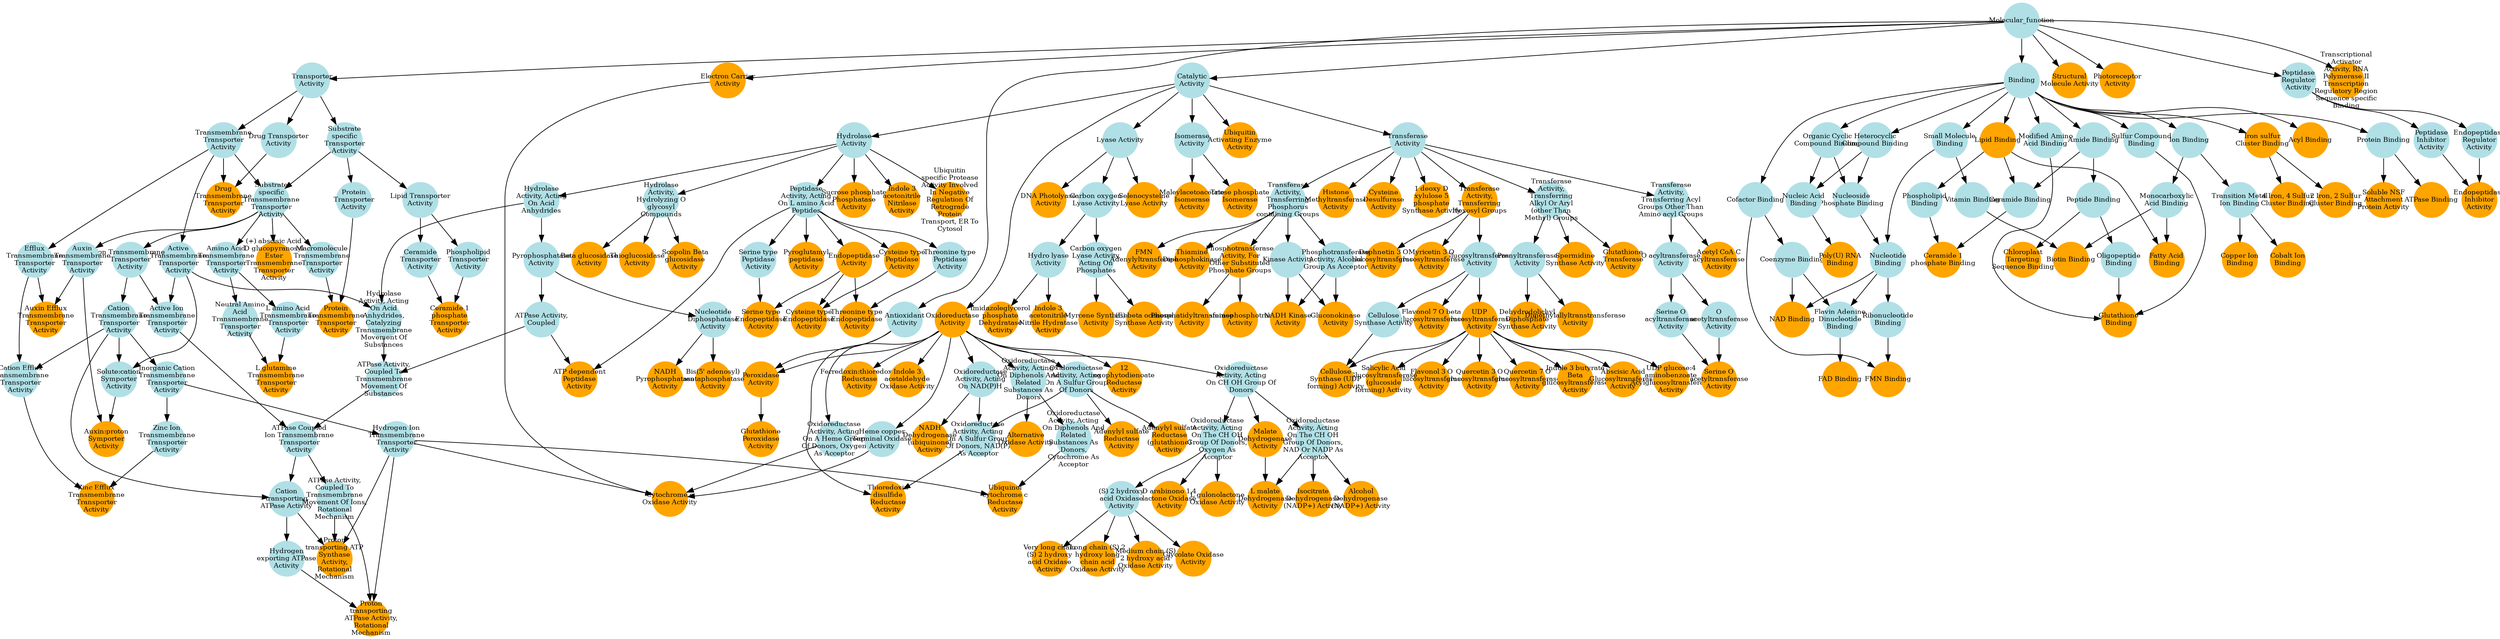 digraph {
1 [style="filled", fixedsize="true", fontsize="10", shape="circle", width="0.75", fillcolor="powderblue", label="Molecular_function", color="transparent"];
2 [style="filled", fixedsize="true", fontsize="10", shape="circle", width="0.75", fillcolor="powderblue", label="Catalytic
Activity", color="transparent"];
3 [style="filled", fixedsize="true", fontsize="10", shape="circle", width="0.75", fillcolor="powderblue", label="Transferase
Activity", color="transparent"];
4 [style="filled", fixedsize="true", fontsize="10", shape="circle", width="0.75", fillcolor="orange", label="Transferase
Activity,
Transferring
Hexosyl Groups", color="transparent"];
5 [style="filled", fixedsize="true", fontsize="10", shape="circle", width="0.75", fillcolor="powderblue", label="Glucosyltransferase
Activity", color="transparent"];
6 [style="filled", fixedsize="true", fontsize="10", shape="circle", width="0.75", fillcolor="orange", label="UDP
glucosyltransferase
Activity", color="transparent"];
7 [style="filled", fixedsize="true", fontsize="10", shape="circle", width="0.75", fillcolor="orange", label="Flavonol 3 O
glucosyltransferase
Activity", color="transparent"];
8 [style="filled", fixedsize="true", fontsize="10", shape="circle", width="0.75", fillcolor="orange", label="Quercetin 3 O
glucosyltransferase
Activity", color="transparent"];
9 [style="filled", fixedsize="true", fontsize="10", shape="circle", width="0.75", fillcolor="orange", label="Quercetin 7 O
glucosyltransferase
Activity", color="transparent"];
10 [style="filled", fixedsize="true", fontsize="10", shape="circle", width="0.75", fillcolor="orange", label="Daphnetin 3 O
glucosyltransferase
Activity", color="transparent"];
11 [style="filled", fixedsize="true", fontsize="10", shape="circle", width="0.75", fillcolor="orange", label="Myricetin 3 O
glucosyltransferase
Activity", color="transparent"];
12 [style="filled", fixedsize="true", fontsize="10", shape="circle", width="0.75", fillcolor="powderblue", label="Transferase
Activity,
Transferring
Alkyl Or Aryl
(other Than
Methyl) Groups", color="transparent"];
13 [style="filled", fixedsize="true", fontsize="10", shape="circle", width="0.75", fillcolor="orange", label="Glutathione
Transferase
Activity", color="transparent"];
14 [style="filled", fixedsize="true", fontsize="10", shape="circle", width="0.75", fillcolor="powderblue", label="Hydrolase
Activity", color="transparent"];
15 [style="filled", fixedsize="true", fontsize="10", shape="circle", width="0.75", fillcolor="powderblue", label="Peptidase
Activity, Acting
On L amino Acid
Peptides", color="transparent"];
16 [style="filled", fixedsize="true", fontsize="10", shape="circle", width="0.75", fillcolor="orange", label="Cysteine type
Peptidase
Activity", color="transparent"];
17 [style="filled", fixedsize="true", fontsize="10", shape="circle", width="0.75", fillcolor="powderblue", label="Binding", color="transparent"];
18 [style="filled", fixedsize="true", fontsize="10", shape="circle", width="0.75", fillcolor="powderblue", label="Ion Binding", color="transparent"];
19 [style="filled", fixedsize="true", fontsize="10", shape="circle", width="0.75", fillcolor="powderblue", label="Transition Metal
Ion Binding", color="transparent"];
20 [style="filled", fixedsize="true", fontsize="10", shape="circle", width="0.75", fillcolor="orange", label="Copper Ion
Binding", color="transparent"];
21 [style="filled", fixedsize="true", fontsize="10", shape="circle", width="0.75", fillcolor="orange", label="Oxidoreductase
Activity", color="transparent"];
22 [style="filled", fixedsize="true", fontsize="10", shape="circle", width="0.75", fillcolor="orange", label="Iron sulfur
Cluster Binding", color="transparent"];
23 [style="filled", fixedsize="true", fontsize="10", shape="circle", width="0.75", fillcolor="orange", label="2 Iron, 2 Sulfur
Cluster Binding", color="transparent"];
24 [style="filled", fixedsize="true", fontsize="10", shape="circle", width="0.75", fillcolor="orange", label="Endopeptidase
Activity", color="transparent"];
25 [style="filled", fixedsize="true", fontsize="10", shape="circle", width="0.75", fillcolor="orange", label="Cysteine type
Endopeptidase
Activity", color="transparent"];
26 [style="filled", fixedsize="true", fontsize="10", shape="circle", width="0.75", fillcolor="powderblue", label="Transporter
Activity", color="transparent"];
27 [style="filled", fixedsize="true", fontsize="10", shape="circle", width="0.75", fillcolor="powderblue", label="Transmembrane
Transporter
Activity", color="transparent"];
28 [style="filled", fixedsize="true", fontsize="10", shape="circle", width="0.75", fillcolor="powderblue", label="Substrate
specific
Transporter
Activity", color="transparent"];
29 [style="filled", fixedsize="true", fontsize="10", shape="circle", width="0.75", fillcolor="powderblue", label="Substrate
specific
Transmembrane
Transporter
Activity", color="transparent"];
30 [style="filled", fixedsize="true", fontsize="10", shape="circle", width="0.75", fillcolor="powderblue", label="Ion Transmembrane
Transporter
Activity", color="transparent"];
31 [style="filled", fixedsize="true", fontsize="10", shape="circle", width="0.75", fillcolor="powderblue", label="Cation
Transmembrane
Transporter
Activity", color="transparent"];
32 [style="filled", fixedsize="true", fontsize="10", shape="circle", width="0.75", fillcolor="powderblue", label="Active
Transmembrane
Transporter
Activity", color="transparent"];
33 [style="filled", fixedsize="true", fontsize="10", shape="circle", width="0.75", fillcolor="powderblue", label="Solute:cation
Symporter
Activity", color="transparent"];
34 [style="filled", fixedsize="true", fontsize="10", shape="circle", width="0.75", fillcolor="powderblue", label="Auxin
Transmembrane
Transporter
Activity", color="transparent"];
35 [style="filled", fixedsize="true", fontsize="10", shape="circle", width="0.75", fillcolor="orange", label="Auxin:proton
Symporter
Activity", color="transparent"];
36 [style="filled", fixedsize="true", fontsize="10", shape="circle", width="0.75", fillcolor="powderblue", label="Antioxidant
Activity", color="transparent"];
37 [style="filled", fixedsize="true", fontsize="10", shape="circle", width="0.75", fillcolor="orange", label="Peroxidase
Activity", color="transparent"];
38 [style="filled", fixedsize="true", fontsize="10", shape="circle", width="0.75", fillcolor="powderblue", label="Protein Binding", color="transparent"];
39 [style="filled", fixedsize="true", fontsize="10", shape="circle", width="0.75", fillcolor="orange", label="ATPase Binding", color="transparent"];
40 [style="filled", fixedsize="true", fontsize="10", shape="circle", width="0.75", fillcolor="orange", label="Indole 3 butyrate
Beta
glucosyltransferase
Activity", color="transparent"];
41 [style="filled", fixedsize="true", fontsize="10", shape="circle", width="0.75", fillcolor="powderblue", label="Oxidoreductase
Activity, Acting
On CH OH Group Of
Donors", color="transparent"];
42 [style="filled", fixedsize="true", fontsize="10", shape="circle", width="0.75", fillcolor="powderblue", label="Oxidoreductase
Activity, Acting
On The CH OH
Group Of Donors,
Oxygen As
Acceptor", color="transparent"];
43 [style="filled", fixedsize="true", fontsize="10", shape="circle", width="0.75", fillcolor="orange", label="D arabinono 1,4
lactone Oxidase
Activity", color="transparent"];
44 [style="filled", fixedsize="true", fontsize="10", shape="circle", width="0.75", fillcolor="powderblue", label="Hydrolase
Activity, Acting
On Acid
Anhydrides", color="transparent"];
45 [style="filled", fixedsize="true", fontsize="10", shape="circle", width="0.75", fillcolor="powderblue", label="Pyrophosphatase
Activity", color="transparent"];
46 [style="filled", fixedsize="true", fontsize="10", shape="circle", width="0.75", fillcolor="powderblue", label="ATPase Activity,
Coupled", color="transparent"];
47 [style="filled", fixedsize="true", fontsize="10", shape="circle", width="0.75", fillcolor="orange", label="ATP dependent
Peptidase
Activity", color="transparent"];
48 [style="filled", fixedsize="true", fontsize="10", shape="circle", width="0.75", fillcolor="powderblue", label="Inorganic Cation
Transmembrane
Transporter
Activity", color="transparent"];
49 [style="filled", fixedsize="true", fontsize="10", shape="circle", width="0.75", fillcolor="powderblue", label="Hydrogen Ion
Transmembrane
Transporter
Activity", color="transparent"];
50 [style="filled", fixedsize="true", fontsize="10", shape="circle", width="0.75", fillcolor="powderblue", label="Active Ion
Transmembrane
Transporter
Activity", color="transparent"];
51 [style="filled", fixedsize="true", fontsize="10", shape="circle", width="0.75", fillcolor="powderblue", label="Hydrolase
Activity, Acting
On Acid
Anhydrides,
Catalyzing
Transmembrane
Movement Of
Substances", color="transparent"];
52 [style="filled", fixedsize="true", fontsize="10", shape="circle", width="0.75", fillcolor="powderblue", label="ATPase Activity,
Coupled To
Transmembrane
Movement Of
Substances", color="transparent"];
53 [style="filled", fixedsize="true", fontsize="10", shape="circle", width="0.75", fillcolor="powderblue", label="ATPase Coupled
Ion Transmembrane
Transporter
Activity", color="transparent"];
54 [style="filled", fixedsize="true", fontsize="10", shape="circle", width="0.75", fillcolor="powderblue", label="Cation
transporting
ATPase Activity", color="transparent"];
55 [style="filled", fixedsize="true", fontsize="10", shape="circle", width="0.75", fillcolor="powderblue", label="Hydrogen
exporting ATPase
Activity", color="transparent"];
56 [style="filled", fixedsize="true", fontsize="10", shape="circle", width="0.75", fillcolor="powderblue", label="ATPase Activity,
Coupled To
Transmembrane
Movement Of Ions,
Rotational
Mechanism", color="transparent"];
57 [style="filled", fixedsize="true", fontsize="10", shape="circle", width="0.75", fillcolor="orange", label="Proton
transporting
ATPase Activity,
Rotational
Mechanism", color="transparent"];
58 [style="filled", fixedsize="true", fontsize="10", shape="circle", width="0.75", fillcolor="powderblue", label="Small Molecule
Binding", color="transparent"];
59 [style="filled", fixedsize="true", fontsize="10", shape="circle", width="0.75", fillcolor="powderblue", label="Organic Cyclic
Compound Binding", color="transparent"];
60 [style="filled", fixedsize="true", fontsize="10", shape="circle", width="0.75", fillcolor="powderblue", label="Heterocyclic
Compound Binding", color="transparent"];
61 [style="filled", fixedsize="true", fontsize="10", shape="circle", width="0.75", fillcolor="powderblue", label="Nucleoside
Phosphate Binding", color="transparent"];
62 [style="filled", fixedsize="true", fontsize="10", shape="circle", width="0.75", fillcolor="powderblue", label="Nucleotide
Binding", color="transparent"];
63 [style="filled", fixedsize="true", fontsize="10", shape="circle", width="0.75", fillcolor="powderblue", label="Cofactor Binding", color="transparent"];
64 [style="filled", fixedsize="true", fontsize="10", shape="circle", width="0.75", fillcolor="powderblue", label="Coenzyme Binding", color="transparent"];
65 [style="filled", fixedsize="true", fontsize="10", shape="circle", width="0.75", fillcolor="orange", label="NAD Binding", color="transparent"];
66 [style="filled", fixedsize="true", fontsize="10", shape="circle", width="0.75", fillcolor="powderblue", label="Oxidoreductase
Activity, Acting
On The CH OH
Group Of Donors,
NAD Or NADP As
Acceptor", color="transparent"];
67 [style="filled", fixedsize="true", fontsize="10", shape="circle", width="0.75", fillcolor="orange", label="Isocitrate
Dehydrogenase
(NADP+) Activity", color="transparent"];
68 [style="filled", fixedsize="true", fontsize="10", shape="circle", width="0.75", fillcolor="powderblue", label="Lyase Activity", color="transparent"];
69 [style="filled", fixedsize="true", fontsize="10", shape="circle", width="0.75", fillcolor="powderblue", label="Carbon oxygen
Lyase Activity", color="transparent"];
70 [style="filled", fixedsize="true", fontsize="10", shape="circle", width="0.75", fillcolor="powderblue", label="Carbon oxygen
Lyase Activity,
Acting On
Phosphates", color="transparent"];
71 [style="filled", fixedsize="true", fontsize="10", shape="circle", width="0.75", fillcolor="orange", label="(E) beta ocimene
Synthase Activity", color="transparent"];
72 [style="filled", fixedsize="true", fontsize="10", shape="circle", width="0.75", fillcolor="orange", label="Myrcene Synthase
Activity", color="transparent"];
73 [style="filled", fixedsize="true", fontsize="10", shape="circle", width="0.75", fillcolor="orange", label="Flavonol 7 O beta
glucosyltransferase
Activity", color="transparent"];
74 [style="filled", fixedsize="true", fontsize="10", shape="circle", width="0.75", fillcolor="powderblue", label="Zinc Ion
Transmembrane
Transporter
Activity", color="transparent"];
75 [style="filled", fixedsize="true", fontsize="10", shape="circle", width="0.75", fillcolor="powderblue", label="Efflux
Transmembrane
Transporter
Activity", color="transparent"];
76 [style="filled", fixedsize="true", fontsize="10", shape="circle", width="0.75", fillcolor="powderblue", label="Cation Efflux
Transmembrane
Transporter
Activity", color="transparent"];
77 [style="filled", fixedsize="true", fontsize="10", shape="circle", width="0.75", fillcolor="orange", label="Zinc Efflux
Transmembrane
Transporter
Activity", color="transparent"];
78 [style="filled", fixedsize="true", fontsize="10", shape="circle", width="0.75", fillcolor="powderblue", label="Oxidoreductase
Activity, Acting
On NAD(P)H", color="transparent"];
79 [style="filled", fixedsize="true", fontsize="10", shape="circle", width="0.75", fillcolor="powderblue", label="Oxidoreductase
Activity, Acting
On A Sulfur Group
Of Donors", color="transparent"];
80 [style="filled", fixedsize="true", fontsize="10", shape="circle", width="0.75", fillcolor="powderblue", label="Oxidoreductase
Activity, Acting
On A Sulfur Group
Of Donors, NAD(P)
As Acceptor", color="transparent"];
81 [style="filled", fixedsize="true", fontsize="10", shape="circle", width="0.75", fillcolor="orange", label="Thioredoxin
disulfide
Reductase
Activity", color="transparent"];
82 [style="filled", fixedsize="true", fontsize="10", shape="circle", width="0.75", fillcolor="orange", label="NADH
Dehydrogenase
(ubiquinone)
Activity", color="transparent"];
83 [style="filled", fixedsize="true", fontsize="10", shape="circle", width="0.75", fillcolor="orange", label="L gulonolactone
Oxidase Activity", color="transparent"];
84 [style="filled", fixedsize="true", fontsize="10", shape="circle", width="0.75", fillcolor="powderblue", label="Threonine type
Peptidase
Activity", color="transparent"];
85 [style="filled", fixedsize="true", fontsize="10", shape="circle", width="0.75", fillcolor="orange", label="Threonine type
Endopeptidase
Activity", color="transparent"];
86 [style="filled", fixedsize="true", fontsize="10", shape="circle", width="0.75", fillcolor="orange", label="Lipid Binding", color="transparent"];
87 [style="filled", fixedsize="true", fontsize="10", shape="circle", width="0.75", fillcolor="orange", label="Structural
Molecule Activity", color="transparent"];
88 [style="filled", fixedsize="true", fontsize="10", shape="circle", width="0.75", fillcolor="powderblue", label="(S) 2 hydroxy
acid Oxidase
Activity", color="transparent"];
89 [style="filled", fixedsize="true", fontsize="10", shape="circle", width="0.75", fillcolor="orange", label="Very long chain
(S) 2 hydroxy
acid Oxidase
Activity", color="transparent"];
90 [style="filled", fixedsize="true", fontsize="10", shape="circle", width="0.75", fillcolor="orange", label="Long chain (S) 2
hydroxy long
chain acid
Oxidase Activity", color="transparent"];
91 [style="filled", fixedsize="true", fontsize="10", shape="circle", width="0.75", fillcolor="orange", label="Medium chain (S)
2 hydroxy acid
Oxidase Activity", color="transparent"];
92 [style="filled", fixedsize="true", fontsize="10", shape="circle", width="0.75", fillcolor="powderblue", label="Amino Acid
Transmembrane
Transporter
Activity", color="transparent"];
93 [style="filled", fixedsize="true", fontsize="10", shape="circle", width="0.75", fillcolor="powderblue", label="Neutral Amino
Acid
Transmembrane
Transporter
Activity", color="transparent"];
94 [style="filled", fixedsize="true", fontsize="10", shape="circle", width="0.75", fillcolor="powderblue", label="L amino Acid
Transmembrane
Transporter
Activity", color="transparent"];
95 [style="filled", fixedsize="true", fontsize="10", shape="circle", width="0.75", fillcolor="orange", label="L glutamine
Transmembrane
Transporter
Activity", color="transparent"];
96 [style="filled", fixedsize="true", fontsize="10", shape="circle", width="0.75", fillcolor="orange", label="12
oxophytodienoate
Reductase
Activity", color="transparent"];
97 [style="filled", fixedsize="true", fontsize="10", shape="circle", width="0.75", fillcolor="powderblue", label="Phospholipid
Binding", color="transparent"];
98 [style="filled", fixedsize="true", fontsize="10", shape="circle", width="0.75", fillcolor="powderblue", label="Amide Binding", color="transparent"];
99 [style="filled", fixedsize="true", fontsize="10", shape="circle", width="0.75", fillcolor="powderblue", label="Ceramide Binding", color="transparent"];
100 [style="filled", fixedsize="true", fontsize="10", shape="circle", width="0.75", fillcolor="orange", label="Ceramide 1
phosphate Binding", color="transparent"];
101 [style="filled", fixedsize="true", fontsize="10", shape="circle", width="0.75", fillcolor="powderblue", label="Lipid Transporter
Activity", color="transparent"];
102 [style="filled", fixedsize="true", fontsize="10", shape="circle", width="0.75", fillcolor="powderblue", label="Phospholipid
Transporter
Activity", color="transparent"];
103 [style="filled", fixedsize="true", fontsize="10", shape="circle", width="0.75", fillcolor="powderblue", label="Ceramide
Transporter
Activity", color="transparent"];
104 [style="filled", fixedsize="true", fontsize="10", shape="circle", width="0.75", fillcolor="orange", label="Ceramide 1
phosphate
Transporter
Activity", color="transparent"];
105 [style="filled", fixedsize="true", fontsize="10", shape="circle", width="0.75", fillcolor="orange", label="Glutathione
Peroxidase
Activity", color="transparent"];
106 [style="filled", fixedsize="true", fontsize="10", shape="circle", width="0.75", fillcolor="orange", label="Proton
transporting ATP
Synthase
Activity,
Rotational
Mechanism", color="transparent"];
107 [style="filled", fixedsize="true", fontsize="10", shape="circle", width="0.75", fillcolor="powderblue", label="Transferase
Activity,
Transferring Acyl
Groups Other Than
Amino acyl Groups", color="transparent"];
108 [style="filled", fixedsize="true", fontsize="10", shape="circle", width="0.75", fillcolor="powderblue", label="O acyltransferase
Activity", color="transparent"];
109 [style="filled", fixedsize="true", fontsize="10", shape="circle", width="0.75", fillcolor="powderblue", label="Serine O
acyltransferase
Activity", color="transparent"];
110 [style="filled", fixedsize="true", fontsize="10", shape="circle", width="0.75", fillcolor="powderblue", label="O
acetyltransferase
Activity", color="transparent"];
111 [style="filled", fixedsize="true", fontsize="10", shape="circle", width="0.75", fillcolor="orange", label="Serine O
acetyltransferase
Activity", color="transparent"];
112 [style="filled", fixedsize="true", fontsize="10", shape="circle", width="0.75", fillcolor="orange", label="Acetyl CoA C
acyltransferase
Activity", color="transparent"];
113 [style="filled", fixedsize="true", fontsize="10", shape="circle", width="0.75", fillcolor="orange", label="Abscisic Acid
Glucosyltransferase
Activity", color="transparent"];
114 [style="filled", fixedsize="true", fontsize="10", shape="circle", width="0.75", fillcolor="orange", label="Ferredoxin:thioredoxin
Reductase
Activity", color="transparent"];
115 [style="filled", fixedsize="true", fontsize="10", shape="circle", width="0.75", fillcolor="powderblue", label="Transferase
Activity,
Transferring
Phosphorus
containing Groups", color="transparent"];
116 [style="filled", fixedsize="true", fontsize="10", shape="circle", width="0.75", fillcolor="orange", label="Thiamine
Diphosphokinase
Activity", color="transparent"];
117 [style="filled", fixedsize="true", fontsize="10", shape="circle", width="0.75", fillcolor="powderblue", label="Nucleotide
Diphosphatase
Activity", color="transparent"];
118 [style="filled", fixedsize="true", fontsize="10", shape="circle", width="0.75", fillcolor="orange", label="Bis(5' adenosyl)
pentaphosphatase
Activity", color="transparent"];
119 [style="filled", fixedsize="true", fontsize="10", shape="circle", width="0.75", fillcolor="orange", label="Glycolate Oxidase
Activity", color="transparent"];
120 [style="filled", fixedsize="true", fontsize="10", shape="circle", width="0.75", fillcolor="orange", label="Histone
Methyltransferase
Activity", color="transparent"];
121 [style="filled", fixedsize="true", fontsize="10", shape="circle", width="0.75", fillcolor="powderblue", label="Drug Transporter
Activity", color="transparent"];
122 [style="filled", fixedsize="true", fontsize="10", shape="circle", width="0.75", fillcolor="orange", label="Drug
Transmembrane
Transporter
Activity", color="transparent"];
123 [style="filled", fixedsize="true", fontsize="10", shape="circle", width="0.75", fillcolor="orange", label="Indole 3
acetaldehyde
Oxidase Activity", color="transparent"];
124 [style="filled", fixedsize="true", fontsize="10", shape="circle", width="0.75", fillcolor="orange", label="Malate
Dehydrogenase
Activity", color="transparent"];
125 [style="filled", fixedsize="true", fontsize="10", shape="circle", width="0.75", fillcolor="orange", label="L malate
Dehydrogenase
Activity", color="transparent"];
126 [style="filled", fixedsize="true", fontsize="10", shape="circle", width="0.75", fillcolor="orange", label="Photoreceptor
Activity", color="transparent"];
127 [style="filled", fixedsize="true", fontsize="10", shape="circle", width="0.75", fillcolor="powderblue", label="Hydrolase
Activity,
Hydrolyzing O
glycosyl
Compounds", color="transparent"];
128 [style="filled", fixedsize="true", fontsize="10", shape="circle", width="0.75", fillcolor="orange", label="Scopolin Beta
glucosidase
Activity", color="transparent"];
129 [style="filled", fixedsize="true", fontsize="10", shape="circle", width="0.75", fillcolor="powderblue", label="Flavin Adenine
Dinucleotide
Binding", color="transparent"];
130 [style="filled", fixedsize="true", fontsize="10", shape="circle", width="0.75", fillcolor="orange", label="FAD Binding", color="transparent"];
131 [style="filled", fixedsize="true", fontsize="10", shape="circle", width="0.75", fillcolor="orange", label="4 Iron, 4 Sulfur
Cluster Binding", color="transparent"];
132 [style="filled", fixedsize="true", fontsize="10", shape="circle", width="0.75", fillcolor="orange", label="Beta glucosidase
Activity", color="transparent"];
133 [style="filled", fixedsize="true", fontsize="10", shape="circle", width="0.75", fillcolor="powderblue", label="Isomerase
Activity", color="transparent"];
134 [style="filled", fixedsize="true", fontsize="10", shape="circle", width="0.75", fillcolor="orange", label="Maleylacetoacetate
Isomerase
Activity", color="transparent"];
135 [style="filled", fixedsize="true", fontsize="10", shape="circle", width="0.75", fillcolor="powderblue", label="Prenyltransferase
Activity", color="transparent"];
136 [style="filled", fixedsize="true", fontsize="10", shape="circle", width="0.75", fillcolor="orange", label="Dehydrodolichyl
Diphosphate
Synthase Activity", color="transparent"];
137 [style="filled", fixedsize="true", fontsize="10", shape="circle", width="0.75", fillcolor="powderblue", label="Ribonucleotide
Binding", color="transparent"];
138 [style="filled", fixedsize="true", fontsize="10", shape="circle", width="0.75", fillcolor="orange", label="FMN Binding", color="transparent"];
139 [style="filled", fixedsize="true", fontsize="10", shape="circle", width="0.75", fillcolor="orange", label="(+) abscisic Acid
D glucopyranosyl
Ester
Transmembrane
Transporter
Activity", color="transparent"];
140 [style="filled", fixedsize="true", fontsize="10", shape="circle", width="0.75", fillcolor="powderblue", label="Serine type
Peptidase
Activity", color="transparent"];
141 [style="filled", fixedsize="true", fontsize="10", shape="circle", width="0.75", fillcolor="orange", label="Serine type
Endopeptidase
Activity", color="transparent"];
142 [style="filled", fixedsize="true", fontsize="10", shape="circle", width="0.75", fillcolor="orange", label="Phosphotransferase
Activity, For
Other Substituted
Phosphate Groups", color="transparent"];
143 [style="filled", fixedsize="true", fontsize="10", shape="circle", width="0.75", fillcolor="orange", label="Ethanolaminephosphotransferase
Activity", color="transparent"];
144 [style="filled", fixedsize="true", fontsize="10", shape="circle", width="0.75", fillcolor="orange", label="Cobalt Ion
Binding", color="transparent"];
145 [style="filled", fixedsize="true", fontsize="10", shape="circle", width="0.75", fillcolor="orange", label="Dimethylallyltranstransferase
Activity", color="transparent"];
146 [style="filled", fixedsize="true", fontsize="10", shape="circle", width="0.75", fillcolor="powderblue", label="Oxidoreductase
Activity, Acting
On Diphenols And
Related
Substances As
Donors", color="transparent"];
147 [style="filled", fixedsize="true", fontsize="10", shape="circle", width="0.75", fillcolor="powderblue", label="Oxidoreductase
Activity, Acting
On Diphenols And
Related
Substances As
Donors,
Cytochrome As
Acceptor", color="transparent"];
148 [style="filled", fixedsize="true", fontsize="10", shape="circle", width="0.75", fillcolor="orange", label="Ubiquinol
cytochrome c
Reductase
Activity", color="transparent"];
149 [style="filled", fixedsize="true", fontsize="10", shape="circle", width="0.75", fillcolor="powderblue", label="Peptide Binding", color="transparent"];
150 [style="filled", fixedsize="true", fontsize="10", shape="circle", width="0.75", fillcolor="orange", label="Chloroplast
Targeting
Sequence Binding", color="transparent"];
151 [style="filled", fixedsize="true", fontsize="10", shape="circle", width="0.75", fillcolor="powderblue", label="Peptidase
Regulator
Activity", color="transparent"];
152 [style="filled", fixedsize="true", fontsize="10", shape="circle", width="0.75", fillcolor="powderblue", label="Peptidase
Inhibitor
Activity", color="transparent"];
153 [style="filled", fixedsize="true", fontsize="10", shape="circle", width="0.75", fillcolor="powderblue", label="Endopeptidase
Regulator
Activity", color="transparent"];
154 [style="filled", fixedsize="true", fontsize="10", shape="circle", width="0.75", fillcolor="orange", label="Endopeptidase
Inhibitor
Activity", color="transparent"];
155 [style="filled", fixedsize="true", fontsize="10", shape="circle", width="0.75", fillcolor="orange", label="Triose phosphate
Isomerase
Activity", color="transparent"];
156 [style="filled", fixedsize="true", fontsize="10", shape="circle", width="0.75", fillcolor="orange", label="Selenocysteine
Lyase Activity", color="transparent"];
157 [style="filled", fixedsize="true", fontsize="10", shape="circle", width="0.75", fillcolor="orange", label="Cysteine
Desulfurase
Activity", color="transparent"];
158 [style="filled", fixedsize="true", fontsize="10", shape="circle", width="0.75", fillcolor="orange", label="Alternative
Oxidase Activity", color="transparent"];
159 [style="filled", fixedsize="true", fontsize="10", shape="circle", width="0.75", fillcolor="powderblue", label="Vitamin Binding", color="transparent"];
160 [style="filled", fixedsize="true", fontsize="10", shape="circle", width="0.75", fillcolor="powderblue", label="Monocarboxylic
Acid Binding", color="transparent"];
161 [style="filled", fixedsize="true", fontsize="10", shape="circle", width="0.75", fillcolor="orange", label="Biotin Binding", color="transparent"];
162 [style="filled", fixedsize="true", fontsize="10", shape="circle", width="0.75", fillcolor="orange", label="UDP glucose:4
aminobenzoate
Acylglucosyltransferase
Activity", color="transparent"];
163 [style="filled", fixedsize="true", fontsize="10", shape="circle", width="0.75", fillcolor="orange", label="Salicylic Acid
Glucosyltransferase
(glucoside
forming) Activity", color="transparent"];
164 [style="filled", fixedsize="true", fontsize="10", shape="circle", width="0.75", fillcolor="powderblue", label="Kinase Activity", color="transparent"];
165 [style="filled", fixedsize="true", fontsize="10", shape="circle", width="0.75", fillcolor="powderblue", label="Phosphotransferase
Activity, Alcohol
Group As Acceptor", color="transparent"];
166 [style="filled", fixedsize="true", fontsize="10", shape="circle", width="0.75", fillcolor="orange", label="Gluconokinase
Activity", color="transparent"];
167 [style="filled", fixedsize="true", fontsize="10", shape="circle", width="0.75", fillcolor="powderblue", label="Nucleic Acid
Binding", color="transparent"];
168 [style="filled", fixedsize="true", fontsize="10", shape="circle", width="0.75", fillcolor="orange", label="Poly(U) RNA
Binding", color="transparent"];
169 [style="filled", fixedsize="true", fontsize="10", shape="circle", width="0.75", fillcolor="powderblue", label="Modified Amino
Acid Binding", color="transparent"];
170 [style="filled", fixedsize="true", fontsize="10", shape="circle", width="0.75", fillcolor="powderblue", label="Oligopeptide
Binding", color="transparent"];
171 [style="filled", fixedsize="true", fontsize="10", shape="circle", width="0.75", fillcolor="powderblue", label="Sulfur Compound
Binding", color="transparent"];
172 [style="filled", fixedsize="true", fontsize="10", shape="circle", width="0.75", fillcolor="orange", label="Glutathione
Binding", color="transparent"];
173 [style="filled", fixedsize="true", fontsize="10", shape="circle", width="0.75", fillcolor="orange", label="Sucrose phosphate
Phosphatase
Activity", color="transparent"];
174 [style="filled", fixedsize="true", fontsize="10", shape="circle", width="0.75", fillcolor="powderblue", label="Cellulose
Synthase Activity", color="transparent"];
175 [style="filled", fixedsize="true", fontsize="10", shape="circle", width="0.75", fillcolor="orange", label="Cellulose
Synthase (UDP
forming) Activity", color="transparent"];
176 [style="filled", fixedsize="true", fontsize="10", shape="circle", width="0.75", fillcolor="orange", label="NADH
Pyrophosphatase
Activity", color="transparent"];
177 [style="filled", fixedsize="true", fontsize="10", shape="circle", width="0.75", fillcolor="orange", label="1 deoxy D
xylulose 5
phosphate
Synthase Activity", color="transparent"];
178 [style="filled", fixedsize="true", fontsize="10", shape="circle", width="0.75", fillcolor="orange", label="Ubiquitin
Activating Enzyme
Activity", color="transparent"];
179 [style="filled", fixedsize="true", fontsize="10", shape="circle", width="0.75", fillcolor="orange", label="Transcriptional
Activator
Activity, RNA
Polymerase II
Transcription
Regulatory Region
Sequence specific
Binding", color="transparent"];
180 [style="filled", fixedsize="true", fontsize="10", shape="circle", width="0.75", fillcolor="orange", label="Phosphatidyltransferase
Activity", color="transparent"];
181 [style="filled", fixedsize="true", fontsize="10", shape="circle", width="0.75", fillcolor="orange", label="Fatty Acid
Binding", color="transparent"];
182 [style="filled", fixedsize="true", fontsize="10", shape="circle", width="0.75", fillcolor="orange", label="FMN
Adenylyltransferase
Activity", color="transparent"];
183 [style="filled", fixedsize="true", fontsize="10", shape="circle", width="0.75", fillcolor="orange", label="NADH Kinase
Activity", color="transparent"];
184 [style="filled", fixedsize="true", fontsize="10", shape="circle", width="0.75", fillcolor="orange", label="Thioglucosidase
Activity", color="transparent"];
185 [style="filled", fixedsize="true", fontsize="10", shape="circle", width="0.75", fillcolor="orange", label="Acyl Binding", color="transparent"];
186 [style="filled", fixedsize="true", fontsize="10", shape="circle", width="0.75", fillcolor="orange", label="DNA Photolyase
Activity", color="transparent"];
187 [style="filled", fixedsize="true", fontsize="10", shape="circle", width="0.75", fillcolor="powderblue", label="Protein
Transporter
Activity", color="transparent"];
188 [style="filled", fixedsize="true", fontsize="10", shape="circle", width="0.75", fillcolor="powderblue", label="Macromolecule
Transmembrane
Transporter
Activity", color="transparent"];
189 [style="filled", fixedsize="true", fontsize="10", shape="circle", width="0.75", fillcolor="orange", label="Protein
Transmembrane
Transporter
Activity", color="transparent"];
190 [style="filled", fixedsize="true", fontsize="10", shape="circle", width="0.75", fillcolor="orange", label="Auxin Efflux
Transmembrane
Transporter
Activity", color="transparent"];
191 [style="filled", fixedsize="true", fontsize="10", shape="circle", width="0.75", fillcolor="orange", label="Spermidine
Synthase Activity", color="transparent"];
192 [style="filled", fixedsize="true", fontsize="10", shape="circle", width="0.75", fillcolor="orange", label="Soluble NSF
Attachment
Protein Activity", color="transparent"];
193 [style="filled", fixedsize="true", fontsize="10", shape="circle", width="0.75", fillcolor="orange", label="Indole 3
acetonitrile
Nitrilase
Activity", color="transparent"];
194 [style="filled", fixedsize="true", fontsize="10", shape="circle", width="0.75", fillcolor="powderblue", label="Hydro lyase
Activity", color="transparent"];
195 [style="filled", fixedsize="true", fontsize="10", shape="circle", width="0.75", fillcolor="orange", label="Indole 3
acetonitrile
Nitrile Hydratase
Activity", color="transparent"];
196 [style="filled", fixedsize="true", fontsize="10", shape="circle", width="0.75", fillcolor="orange", label="Alcohol
Dehydrogenase
(NADP+) Activity", color="transparent"];
197 [style="filled", fixedsize="true", fontsize="10", shape="circle", width="0.75", fillcolor="orange", label="Pyroglutamyl
peptidase
Activity", color="transparent"];
198 [style="filled", fixedsize="true", fontsize="10", shape="circle", width="0.75", fillcolor="orange", label="Electron Carrier
Activity", color="transparent"];
199 [style="filled", fixedsize="true", fontsize="10", shape="circle", width="0.75", fillcolor="orange", label="Adenylyl sulfate
Reductase
Activity", color="transparent"];
200 [style="filled", fixedsize="true", fontsize="10", shape="circle", width="0.75", fillcolor="orange", label="Adenylyl sulfate
Reductase
(glutathione)
Activity", color="transparent"];
201 [style="filled", fixedsize="true", fontsize="10", shape="circle", width="0.75", fillcolor="orange", label="Ubiquitin
specific Protease
Activity Involved
In Negative
Regulation Of
Retrograde
Protein
Transport, ER To
Cytosol", color="transparent"];
202 [style="filled", fixedsize="true", fontsize="10", shape="circle", width="0.75", fillcolor="orange", label="Imidazoleglycerol
phosphate
Dehydratase
Activity", color="transparent"];
203 [style="filled", fixedsize="true", fontsize="10", shape="circle", width="0.75", fillcolor="powderblue", label="Heme copper
Terminal Oxidase
Activity", color="transparent"];
204 [style="filled", fixedsize="true", fontsize="10", shape="circle", width="0.75", fillcolor="powderblue", label="Oxidoreductase
Activity, Acting
On A Heme Group
Of Donors, Oxygen
As Acceptor", color="transparent"];
205 [style="filled", fixedsize="true", fontsize="10", shape="circle", width="0.75", fillcolor="orange", label="Cytochrome c
Oxidase Activity", color="transparent"];
1 -> 2 [color="#000000", lty="solid"];
2 -> 3 [color="#000000", lty="solid"];
3 -> 4 [color="#000000", lty="solid"];
4 -> 5 [color="#000000", lty="solid"];
5 -> 6 [color="#000000", lty="solid"];
6 -> 7 [color="#000000", lty="solid"];
6 -> 8 [color="#000000", lty="solid"];
6 -> 9 [color="#000000", lty="solid"];
4 -> 10 [color="#000000", lty="solid"];
4 -> 11 [color="#000000", lty="solid"];
3 -> 12 [color="#000000", lty="solid"];
12 -> 13 [color="#000000", lty="solid"];
2 -> 14 [color="#000000", lty="solid"];
14 -> 15 [color="#000000", lty="solid"];
15 -> 16 [color="#000000", lty="solid"];
1 -> 17 [color="#000000", lty="solid"];
17 -> 18 [color="#000000", lty="solid"];
18 -> 19 [color="#000000", lty="solid"];
19 -> 20 [color="#000000", lty="solid"];
2 -> 21 [color="#000000", lty="solid"];
17 -> 22 [color="#000000", lty="solid"];
22 -> 23 [color="#000000", lty="solid"];
15 -> 24 [color="#000000", lty="solid"];
16 -> 25 [color="#000000", lty="solid"];
24 -> 25 [color="#000000", lty="solid"];
1 -> 26 [color="#000000", lty="solid"];
26 -> 27 [color="#000000", lty="solid"];
26 -> 28 [color="#000000", lty="solid"];
27 -> 29 [color="#000000", lty="solid"];
28 -> 29 [color="#000000", lty="solid"];
29 -> 30 [color="#000000", lty="solid"];
30 -> 31 [color="#000000", lty="solid"];
27 -> 32 [color="#000000", lty="solid"];
31 -> 33 [color="#000000", lty="solid"];
32 -> 33 [color="#000000", lty="solid"];
29 -> 34 [color="#000000", lty="solid"];
33 -> 35 [color="#000000", lty="solid"];
34 -> 35 [color="#000000", lty="solid"];
1 -> 36 [color="#000000", lty="solid"];
21 -> 37 [color="#000000", lty="solid"];
36 -> 37 [color="#000000", lty="solid"];
17 -> 38 [color="#000000", lty="solid"];
38 -> 39 [color="#000000", lty="solid"];
6 -> 40 [color="#000000", lty="solid"];
21 -> 41 [color="#000000", lty="solid"];
41 -> 42 [color="#000000", lty="solid"];
42 -> 43 [color="#000000", lty="solid"];
14 -> 44 [color="#000000", lty="solid"];
44 -> 45 [color="#000000", lty="solid"];
45 -> 46 [color="#000000", lty="solid"];
15 -> 47 [color="#000000", lty="solid"];
46 -> 47 [color="#000000", lty="solid"];
31 -> 48 [color="#000000", lty="solid"];
48 -> 49 [color="#000000", lty="solid"];
30 -> 50 [color="#000000", lty="solid"];
32 -> 50 [color="#000000", lty="solid"];
32 -> 51 [color="#000000", lty="solid"];
44 -> 51 [color="#000000", lty="solid"];
46 -> 52 [color="#000000", lty="solid"];
51 -> 52 [color="#000000", lty="solid"];
50 -> 53 [color="#000000", lty="solid"];
52 -> 53 [color="#000000", lty="solid"];
31 -> 54 [color="#000000", lty="solid"];
53 -> 54 [color="#000000", lty="solid"];
54 -> 55 [color="#000000", lty="solid"];
53 -> 56 [color="#000000", lty="solid"];
49 -> 57 [color="#000000", lty="solid"];
55 -> 57 [color="#000000", lty="solid"];
56 -> 57 [color="#000000", lty="solid"];
17 -> 58 [color="#000000", lty="solid"];
17 -> 59 [color="#000000", lty="solid"];
17 -> 60 [color="#000000", lty="solid"];
59 -> 61 [color="#000000", lty="solid"];
60 -> 61 [color="#000000", lty="solid"];
58 -> 62 [color="#000000", lty="solid"];
61 -> 62 [color="#000000", lty="solid"];
17 -> 63 [color="#000000", lty="solid"];
63 -> 64 [color="#000000", lty="solid"];
62 -> 65 [color="#000000", lty="solid"];
64 -> 65 [color="#000000", lty="solid"];
41 -> 66 [color="#000000", lty="solid"];
66 -> 67 [color="#000000", lty="solid"];
2 -> 68 [color="#000000", lty="solid"];
68 -> 69 [color="#000000", lty="solid"];
69 -> 70 [color="#000000", lty="solid"];
70 -> 71 [color="#000000", lty="solid"];
70 -> 72 [color="#000000", lty="solid"];
5 -> 73 [color="#000000", lty="solid"];
48 -> 74 [color="#000000", lty="solid"];
27 -> 75 [color="#000000", lty="solid"];
31 -> 76 [color="#000000", lty="solid"];
75 -> 76 [color="#000000", lty="solid"];
74 -> 77 [color="#000000", lty="solid"];
76 -> 77 [color="#000000", lty="solid"];
21 -> 78 [color="#000000", lty="solid"];
21 -> 79 [color="#000000", lty="solid"];
78 -> 80 [color="#000000", lty="solid"];
79 -> 80 [color="#000000", lty="solid"];
36 -> 81 [color="#000000", lty="solid"];
80 -> 81 [color="#000000", lty="solid"];
78 -> 82 [color="#000000", lty="solid"];
42 -> 83 [color="#000000", lty="solid"];
15 -> 84 [color="#000000", lty="solid"];
24 -> 85 [color="#000000", lty="solid"];
84 -> 85 [color="#000000", lty="solid"];
17 -> 86 [color="#000000", lty="solid"];
1 -> 87 [color="#000000", lty="solid"];
42 -> 88 [color="#000000", lty="solid"];
88 -> 89 [color="#000000", lty="solid"];
88 -> 90 [color="#000000", lty="solid"];
88 -> 91 [color="#000000", lty="solid"];
29 -> 92 [color="#000000", lty="solid"];
92 -> 93 [color="#000000", lty="solid"];
92 -> 94 [color="#000000", lty="solid"];
93 -> 95 [color="#000000", lty="solid"];
94 -> 95 [color="#000000", lty="solid"];
21 -> 96 [color="#000000", lty="solid"];
86 -> 97 [color="#000000", lty="solid"];
17 -> 98 [color="#000000", lty="solid"];
86 -> 99 [color="#000000", lty="solid"];
98 -> 99 [color="#000000", lty="solid"];
97 -> 100 [color="#000000", lty="solid"];
99 -> 100 [color="#000000", lty="solid"];
28 -> 101 [color="#000000", lty="solid"];
101 -> 102 [color="#000000", lty="solid"];
101 -> 103 [color="#000000", lty="solid"];
102 -> 104 [color="#000000", lty="solid"];
103 -> 104 [color="#000000", lty="solid"];
37 -> 105 [color="#000000", lty="solid"];
49 -> 106 [color="#000000", lty="solid"];
54 -> 106 [color="#000000", lty="solid"];
56 -> 106 [color="#000000", lty="solid"];
3 -> 107 [color="#000000", lty="solid"];
107 -> 108 [color="#000000", lty="solid"];
108 -> 109 [color="#000000", lty="solid"];
108 -> 110 [color="#000000", lty="solid"];
109 -> 111 [color="#000000", lty="solid"];
110 -> 111 [color="#000000", lty="solid"];
107 -> 112 [color="#000000", lty="solid"];
6 -> 113 [color="#000000", lty="solid"];
21 -> 114 [color="#000000", lty="solid"];
3 -> 115 [color="#000000", lty="solid"];
115 -> 116 [color="#000000", lty="solid"];
45 -> 117 [color="#000000", lty="solid"];
117 -> 118 [color="#000000", lty="solid"];
88 -> 119 [color="#000000", lty="solid"];
3 -> 120 [color="#000000", lty="solid"];
26 -> 121 [color="#000000", lty="solid"];
27 -> 122 [color="#000000", lty="solid"];
121 -> 122 [color="#000000", lty="solid"];
21 -> 123 [color="#000000", lty="solid"];
41 -> 124 [color="#000000", lty="solid"];
66 -> 125 [color="#000000", lty="solid"];
124 -> 125 [color="#000000", lty="solid"];
1 -> 126 [color="#000000", lty="solid"];
14 -> 127 [color="#000000", lty="solid"];
127 -> 128 [color="#000000", lty="solid"];
62 -> 129 [color="#000000", lty="solid"];
64 -> 129 [color="#000000", lty="solid"];
129 -> 130 [color="#000000", lty="solid"];
22 -> 131 [color="#000000", lty="solid"];
127 -> 132 [color="#000000", lty="solid"];
2 -> 133 [color="#000000", lty="solid"];
133 -> 134 [color="#000000", lty="solid"];
12 -> 135 [color="#000000", lty="solid"];
135 -> 136 [color="#000000", lty="solid"];
62 -> 137 [color="#000000", lty="solid"];
63 -> 138 [color="#000000", lty="solid"];
137 -> 138 [color="#000000", lty="solid"];
29 -> 139 [color="#000000", lty="solid"];
15 -> 140 [color="#000000", lty="solid"];
24 -> 141 [color="#000000", lty="solid"];
140 -> 141 [color="#000000", lty="solid"];
115 -> 142 [color="#000000", lty="solid"];
142 -> 143 [color="#000000", lty="solid"];
19 -> 144 [color="#000000", lty="solid"];
135 -> 145 [color="#000000", lty="solid"];
21 -> 146 [color="#000000", lty="solid"];
146 -> 147 [color="#000000", lty="solid"];
49 -> 148 [color="#000000", lty="solid"];
147 -> 148 [color="#000000", lty="solid"];
98 -> 149 [color="#000000", lty="solid"];
149 -> 150 [color="#000000", lty="solid"];
1 -> 151 [color="#000000", lty="solid"];
151 -> 152 [color="#000000", lty="solid"];
151 -> 153 [color="#000000", lty="solid"];
152 -> 154 [color="#000000", lty="solid"];
153 -> 154 [color="#000000", lty="solid"];
133 -> 155 [color="#000000", lty="solid"];
68 -> 156 [color="#000000", lty="solid"];
3 -> 157 [color="#000000", lty="solid"];
146 -> 158 [color="#000000", lty="solid"];
58 -> 159 [color="#000000", lty="solid"];
18 -> 160 [color="#000000", lty="solid"];
159 -> 161 [color="#000000", lty="solid"];
160 -> 161 [color="#000000", lty="solid"];
6 -> 162 [color="#000000", lty="solid"];
6 -> 163 [color="#000000", lty="solid"];
115 -> 164 [color="#000000", lty="solid"];
115 -> 165 [color="#000000", lty="solid"];
164 -> 166 [color="#000000", lty="solid"];
165 -> 166 [color="#000000", lty="solid"];
59 -> 167 [color="#000000", lty="solid"];
60 -> 167 [color="#000000", lty="solid"];
167 -> 168 [color="#000000", lty="solid"];
17 -> 169 [color="#000000", lty="solid"];
149 -> 170 [color="#000000", lty="solid"];
17 -> 171 [color="#000000", lty="solid"];
169 -> 172 [color="#000000", lty="solid"];
170 -> 172 [color="#000000", lty="solid"];
171 -> 172 [color="#000000", lty="solid"];
14 -> 173 [color="#000000", lty="solid"];
5 -> 174 [color="#000000", lty="solid"];
6 -> 175 [color="#000000", lty="solid"];
174 -> 175 [color="#000000", lty="solid"];
117 -> 176 [color="#000000", lty="solid"];
3 -> 177 [color="#000000", lty="solid"];
2 -> 178 [color="#000000", lty="solid"];
1 -> 179 [color="#000000", lty="solid"];
142 -> 180 [color="#000000", lty="solid"];
86 -> 181 [color="#000000", lty="solid"];
160 -> 181 [color="#000000", lty="solid"];
115 -> 182 [color="#000000", lty="solid"];
164 -> 183 [color="#000000", lty="solid"];
165 -> 183 [color="#000000", lty="solid"];
127 -> 184 [color="#000000", lty="solid"];
17 -> 185 [color="#000000", lty="solid"];
68 -> 186 [color="#000000", lty="solid"];
28 -> 187 [color="#000000", lty="solid"];
29 -> 188 [color="#000000", lty="solid"];
187 -> 189 [color="#000000", lty="solid"];
188 -> 189 [color="#000000", lty="solid"];
34 -> 190 [color="#000000", lty="solid"];
75 -> 190 [color="#000000", lty="solid"];
12 -> 191 [color="#000000", lty="solid"];
38 -> 192 [color="#000000", lty="solid"];
14 -> 193 [color="#000000", lty="solid"];
69 -> 194 [color="#000000", lty="solid"];
194 -> 195 [color="#000000", lty="solid"];
66 -> 196 [color="#000000", lty="solid"];
15 -> 197 [color="#000000", lty="solid"];
1 -> 198 [color="#000000", lty="solid"];
79 -> 199 [color="#000000", lty="solid"];
79 -> 200 [color="#000000", lty="solid"];
14 -> 201 [color="#000000", lty="solid"];
194 -> 202 [color="#000000", lty="solid"];
21 -> 203 [color="#000000", lty="solid"];
21 -> 204 [color="#000000", lty="solid"];
49 -> 205 [color="#000000", lty="solid"];
198 -> 205 [color="#000000", lty="solid"];
203 -> 205 [color="#000000", lty="solid"];
204 -> 205 [color="#000000", lty="solid"];
}
